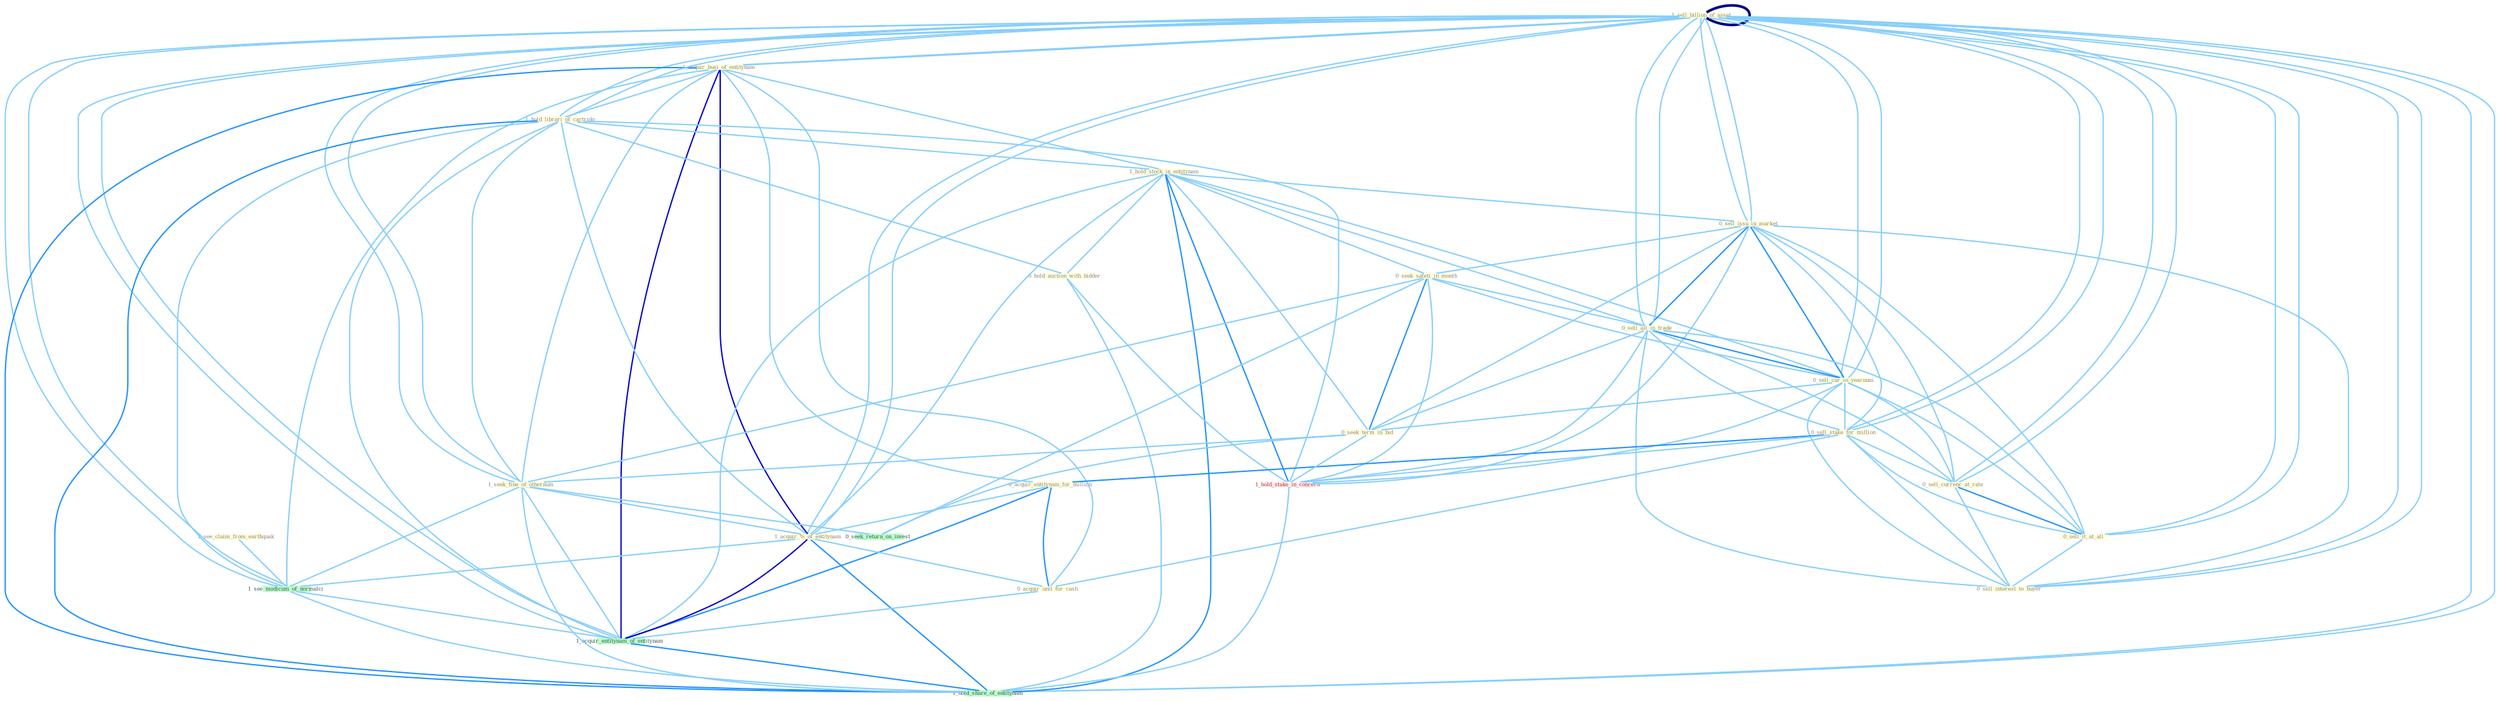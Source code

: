 Graph G{ 
    node
    [shape=polygon,style=filled,width=.5,height=.06,color="#BDFCC9",fixedsize=true,fontsize=4,
    fontcolor="#2f4f4f"];
    {node
    [color="#ffffe0", fontcolor="#8b7d6b"] "1_see_claim_from_earthquak " "1_sell_billion_of_asset " "1_acquir_busi_of_entitynam " "1_hold_librari_of_cartridg " "1_hold_stock_in_entitynam " "0_sell_issu_in_market " "0_seek_safeti_in_month " "0_sell_all_in_trade " "0_hold_auction_with_bidder " "0_sell_car_in_yearnum " "0_sell_stake_for_million " "1_sell_billion_of_asset " "0_sell_currenc_at_rate " "0_seek_term_in_bid " "0_acquir_entitynam_for_million " "0_sell_it_at_all " "1_seek_fine_of_othernum " "1_acquir_%_of_entitynam " "0_acquir_unit_for_cash " "0_sell_interest_to_buyer "}
{node [color="#fff0f5", fontcolor="#b22222"] "1_hold_stake_in_concern "}
edge [color="#B0E2FF"];

	"1_see_claim_from_earthquak " -- "1_see_modicum_of_normalci " [w="1", color="#87cefa" ];
	"1_sell_billion_of_asset " -- "1_acquir_busi_of_entitynam " [w="1", color="#87cefa" ];
	"1_sell_billion_of_asset " -- "1_hold_librari_of_cartridg " [w="1", color="#87cefa" ];
	"1_sell_billion_of_asset " -- "0_sell_issu_in_market " [w="1", color="#87cefa" ];
	"1_sell_billion_of_asset " -- "0_sell_all_in_trade " [w="1", color="#87cefa" ];
	"1_sell_billion_of_asset " -- "0_sell_car_in_yearnum " [w="1", color="#87cefa" ];
	"1_sell_billion_of_asset " -- "0_sell_stake_for_million " [w="1", color="#87cefa" ];
	"1_sell_billion_of_asset " -- "1_sell_billion_of_asset " [w="4", style=bold, color="#000080", len=0.4];
	"1_sell_billion_of_asset " -- "0_sell_currenc_at_rate " [w="1", color="#87cefa" ];
	"1_sell_billion_of_asset " -- "0_sell_it_at_all " [w="1", color="#87cefa" ];
	"1_sell_billion_of_asset " -- "1_seek_fine_of_othernum " [w="1", color="#87cefa" ];
	"1_sell_billion_of_asset " -- "1_acquir_%_of_entitynam " [w="1", color="#87cefa" ];
	"1_sell_billion_of_asset " -- "0_sell_interest_to_buyer " [w="1", color="#87cefa" ];
	"1_sell_billion_of_asset " -- "1_see_modicum_of_normalci " [w="1", color="#87cefa" ];
	"1_sell_billion_of_asset " -- "1_acquir_entitynam_of_entitynam " [w="1", color="#87cefa" ];
	"1_sell_billion_of_asset " -- "1_hold_share_of_entitynam " [w="1", color="#87cefa" ];
	"1_acquir_busi_of_entitynam " -- "1_hold_librari_of_cartridg " [w="1", color="#87cefa" ];
	"1_acquir_busi_of_entitynam " -- "1_hold_stock_in_entitynam " [w="1", color="#87cefa" ];
	"1_acquir_busi_of_entitynam " -- "1_sell_billion_of_asset " [w="1", color="#87cefa" ];
	"1_acquir_busi_of_entitynam " -- "0_acquir_entitynam_for_million " [w="1", color="#87cefa" ];
	"1_acquir_busi_of_entitynam " -- "1_seek_fine_of_othernum " [w="1", color="#87cefa" ];
	"1_acquir_busi_of_entitynam " -- "1_acquir_%_of_entitynam " [w="3", color="#0000cd" , len=0.6];
	"1_acquir_busi_of_entitynam " -- "0_acquir_unit_for_cash " [w="1", color="#87cefa" ];
	"1_acquir_busi_of_entitynam " -- "1_see_modicum_of_normalci " [w="1", color="#87cefa" ];
	"1_acquir_busi_of_entitynam " -- "1_acquir_entitynam_of_entitynam " [w="3", color="#0000cd" , len=0.6];
	"1_acquir_busi_of_entitynam " -- "1_hold_share_of_entitynam " [w="2", color="#1e90ff" , len=0.8];
	"1_hold_librari_of_cartridg " -- "1_hold_stock_in_entitynam " [w="1", color="#87cefa" ];
	"1_hold_librari_of_cartridg " -- "0_hold_auction_with_bidder " [w="1", color="#87cefa" ];
	"1_hold_librari_of_cartridg " -- "1_sell_billion_of_asset " [w="1", color="#87cefa" ];
	"1_hold_librari_of_cartridg " -- "1_seek_fine_of_othernum " [w="1", color="#87cefa" ];
	"1_hold_librari_of_cartridg " -- "1_acquir_%_of_entitynam " [w="1", color="#87cefa" ];
	"1_hold_librari_of_cartridg " -- "1_hold_stake_in_concern " [w="1", color="#87cefa" ];
	"1_hold_librari_of_cartridg " -- "1_see_modicum_of_normalci " [w="1", color="#87cefa" ];
	"1_hold_librari_of_cartridg " -- "1_acquir_entitynam_of_entitynam " [w="1", color="#87cefa" ];
	"1_hold_librari_of_cartridg " -- "1_hold_share_of_entitynam " [w="2", color="#1e90ff" , len=0.8];
	"1_hold_stock_in_entitynam " -- "0_sell_issu_in_market " [w="1", color="#87cefa" ];
	"1_hold_stock_in_entitynam " -- "0_seek_safeti_in_month " [w="1", color="#87cefa" ];
	"1_hold_stock_in_entitynam " -- "0_sell_all_in_trade " [w="1", color="#87cefa" ];
	"1_hold_stock_in_entitynam " -- "0_hold_auction_with_bidder " [w="1", color="#87cefa" ];
	"1_hold_stock_in_entitynam " -- "0_sell_car_in_yearnum " [w="1", color="#87cefa" ];
	"1_hold_stock_in_entitynam " -- "0_seek_term_in_bid " [w="1", color="#87cefa" ];
	"1_hold_stock_in_entitynam " -- "1_acquir_%_of_entitynam " [w="1", color="#87cefa" ];
	"1_hold_stock_in_entitynam " -- "1_hold_stake_in_concern " [w="2", color="#1e90ff" , len=0.8];
	"1_hold_stock_in_entitynam " -- "1_acquir_entitynam_of_entitynam " [w="1", color="#87cefa" ];
	"1_hold_stock_in_entitynam " -- "1_hold_share_of_entitynam " [w="2", color="#1e90ff" , len=0.8];
	"0_sell_issu_in_market " -- "0_seek_safeti_in_month " [w="1", color="#87cefa" ];
	"0_sell_issu_in_market " -- "0_sell_all_in_trade " [w="2", color="#1e90ff" , len=0.8];
	"0_sell_issu_in_market " -- "0_sell_car_in_yearnum " [w="2", color="#1e90ff" , len=0.8];
	"0_sell_issu_in_market " -- "0_sell_stake_for_million " [w="1", color="#87cefa" ];
	"0_sell_issu_in_market " -- "1_sell_billion_of_asset " [w="1", color="#87cefa" ];
	"0_sell_issu_in_market " -- "0_sell_currenc_at_rate " [w="1", color="#87cefa" ];
	"0_sell_issu_in_market " -- "0_seek_term_in_bid " [w="1", color="#87cefa" ];
	"0_sell_issu_in_market " -- "0_sell_it_at_all " [w="1", color="#87cefa" ];
	"0_sell_issu_in_market " -- "0_sell_interest_to_buyer " [w="1", color="#87cefa" ];
	"0_sell_issu_in_market " -- "1_hold_stake_in_concern " [w="1", color="#87cefa" ];
	"0_seek_safeti_in_month " -- "0_sell_all_in_trade " [w="1", color="#87cefa" ];
	"0_seek_safeti_in_month " -- "0_sell_car_in_yearnum " [w="1", color="#87cefa" ];
	"0_seek_safeti_in_month " -- "0_seek_term_in_bid " [w="2", color="#1e90ff" , len=0.8];
	"0_seek_safeti_in_month " -- "1_seek_fine_of_othernum " [w="1", color="#87cefa" ];
	"0_seek_safeti_in_month " -- "1_hold_stake_in_concern " [w="1", color="#87cefa" ];
	"0_seek_safeti_in_month " -- "0_seek_return_on_invest " [w="1", color="#87cefa" ];
	"0_sell_all_in_trade " -- "0_sell_car_in_yearnum " [w="2", color="#1e90ff" , len=0.8];
	"0_sell_all_in_trade " -- "0_sell_stake_for_million " [w="1", color="#87cefa" ];
	"0_sell_all_in_trade " -- "1_sell_billion_of_asset " [w="1", color="#87cefa" ];
	"0_sell_all_in_trade " -- "0_sell_currenc_at_rate " [w="1", color="#87cefa" ];
	"0_sell_all_in_trade " -- "0_seek_term_in_bid " [w="1", color="#87cefa" ];
	"0_sell_all_in_trade " -- "0_sell_it_at_all " [w="1", color="#87cefa" ];
	"0_sell_all_in_trade " -- "0_sell_interest_to_buyer " [w="1", color="#87cefa" ];
	"0_sell_all_in_trade " -- "1_hold_stake_in_concern " [w="1", color="#87cefa" ];
	"0_hold_auction_with_bidder " -- "1_hold_stake_in_concern " [w="1", color="#87cefa" ];
	"0_hold_auction_with_bidder " -- "1_hold_share_of_entitynam " [w="1", color="#87cefa" ];
	"0_sell_car_in_yearnum " -- "0_sell_stake_for_million " [w="1", color="#87cefa" ];
	"0_sell_car_in_yearnum " -- "1_sell_billion_of_asset " [w="1", color="#87cefa" ];
	"0_sell_car_in_yearnum " -- "0_sell_currenc_at_rate " [w="1", color="#87cefa" ];
	"0_sell_car_in_yearnum " -- "0_seek_term_in_bid " [w="1", color="#87cefa" ];
	"0_sell_car_in_yearnum " -- "0_sell_it_at_all " [w="1", color="#87cefa" ];
	"0_sell_car_in_yearnum " -- "0_sell_interest_to_buyer " [w="1", color="#87cefa" ];
	"0_sell_car_in_yearnum " -- "1_hold_stake_in_concern " [w="1", color="#87cefa" ];
	"0_sell_stake_for_million " -- "1_sell_billion_of_asset " [w="1", color="#87cefa" ];
	"0_sell_stake_for_million " -- "0_sell_currenc_at_rate " [w="1", color="#87cefa" ];
	"0_sell_stake_for_million " -- "0_acquir_entitynam_for_million " [w="2", color="#1e90ff" , len=0.8];
	"0_sell_stake_for_million " -- "0_sell_it_at_all " [w="1", color="#87cefa" ];
	"0_sell_stake_for_million " -- "0_acquir_unit_for_cash " [w="1", color="#87cefa" ];
	"0_sell_stake_for_million " -- "0_sell_interest_to_buyer " [w="1", color="#87cefa" ];
	"0_sell_stake_for_million " -- "1_hold_stake_in_concern " [w="1", color="#87cefa" ];
	"1_sell_billion_of_asset " -- "0_sell_currenc_at_rate " [w="1", color="#87cefa" ];
	"1_sell_billion_of_asset " -- "0_sell_it_at_all " [w="1", color="#87cefa" ];
	"1_sell_billion_of_asset " -- "1_seek_fine_of_othernum " [w="1", color="#87cefa" ];
	"1_sell_billion_of_asset " -- "1_acquir_%_of_entitynam " [w="1", color="#87cefa" ];
	"1_sell_billion_of_asset " -- "0_sell_interest_to_buyer " [w="1", color="#87cefa" ];
	"1_sell_billion_of_asset " -- "1_see_modicum_of_normalci " [w="1", color="#87cefa" ];
	"1_sell_billion_of_asset " -- "1_acquir_entitynam_of_entitynam " [w="1", color="#87cefa" ];
	"1_sell_billion_of_asset " -- "1_hold_share_of_entitynam " [w="1", color="#87cefa" ];
	"0_sell_currenc_at_rate " -- "0_sell_it_at_all " [w="2", color="#1e90ff" , len=0.8];
	"0_sell_currenc_at_rate " -- "0_sell_interest_to_buyer " [w="1", color="#87cefa" ];
	"0_seek_term_in_bid " -- "1_seek_fine_of_othernum " [w="1", color="#87cefa" ];
	"0_seek_term_in_bid " -- "1_hold_stake_in_concern " [w="1", color="#87cefa" ];
	"0_seek_term_in_bid " -- "0_seek_return_on_invest " [w="1", color="#87cefa" ];
	"0_acquir_entitynam_for_million " -- "1_acquir_%_of_entitynam " [w="1", color="#87cefa" ];
	"0_acquir_entitynam_for_million " -- "0_acquir_unit_for_cash " [w="2", color="#1e90ff" , len=0.8];
	"0_acquir_entitynam_for_million " -- "1_acquir_entitynam_of_entitynam " [w="2", color="#1e90ff" , len=0.8];
	"0_sell_it_at_all " -- "0_sell_interest_to_buyer " [w="1", color="#87cefa" ];
	"1_seek_fine_of_othernum " -- "1_acquir_%_of_entitynam " [w="1", color="#87cefa" ];
	"1_seek_fine_of_othernum " -- "0_seek_return_on_invest " [w="1", color="#87cefa" ];
	"1_seek_fine_of_othernum " -- "1_see_modicum_of_normalci " [w="1", color="#87cefa" ];
	"1_seek_fine_of_othernum " -- "1_acquir_entitynam_of_entitynam " [w="1", color="#87cefa" ];
	"1_seek_fine_of_othernum " -- "1_hold_share_of_entitynam " [w="1", color="#87cefa" ];
	"1_acquir_%_of_entitynam " -- "0_acquir_unit_for_cash " [w="1", color="#87cefa" ];
	"1_acquir_%_of_entitynam " -- "1_see_modicum_of_normalci " [w="1", color="#87cefa" ];
	"1_acquir_%_of_entitynam " -- "1_acquir_entitynam_of_entitynam " [w="3", color="#0000cd" , len=0.6];
	"1_acquir_%_of_entitynam " -- "1_hold_share_of_entitynam " [w="2", color="#1e90ff" , len=0.8];
	"0_acquir_unit_for_cash " -- "1_acquir_entitynam_of_entitynam " [w="1", color="#87cefa" ];
	"1_hold_stake_in_concern " -- "1_hold_share_of_entitynam " [w="1", color="#87cefa" ];
	"1_see_modicum_of_normalci " -- "1_acquir_entitynam_of_entitynam " [w="1", color="#87cefa" ];
	"1_see_modicum_of_normalci " -- "1_hold_share_of_entitynam " [w="1", color="#87cefa" ];
	"1_acquir_entitynam_of_entitynam " -- "1_hold_share_of_entitynam " [w="2", color="#1e90ff" , len=0.8];
}
